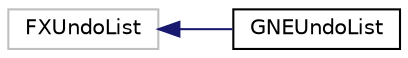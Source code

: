 digraph "Graphical Class Hierarchy"
{
  edge [fontname="Helvetica",fontsize="10",labelfontname="Helvetica",labelfontsize="10"];
  node [fontname="Helvetica",fontsize="10",shape=record];
  rankdir="LR";
  Node1055 [label="FXUndoList",height=0.2,width=0.4,color="grey75", fillcolor="white", style="filled"];
  Node1055 -> Node0 [dir="back",color="midnightblue",fontsize="10",style="solid",fontname="Helvetica"];
  Node0 [label="GNEUndoList",height=0.2,width=0.4,color="black", fillcolor="white", style="filled",URL="$db/db0/class_g_n_e_undo_list.html"];
}
